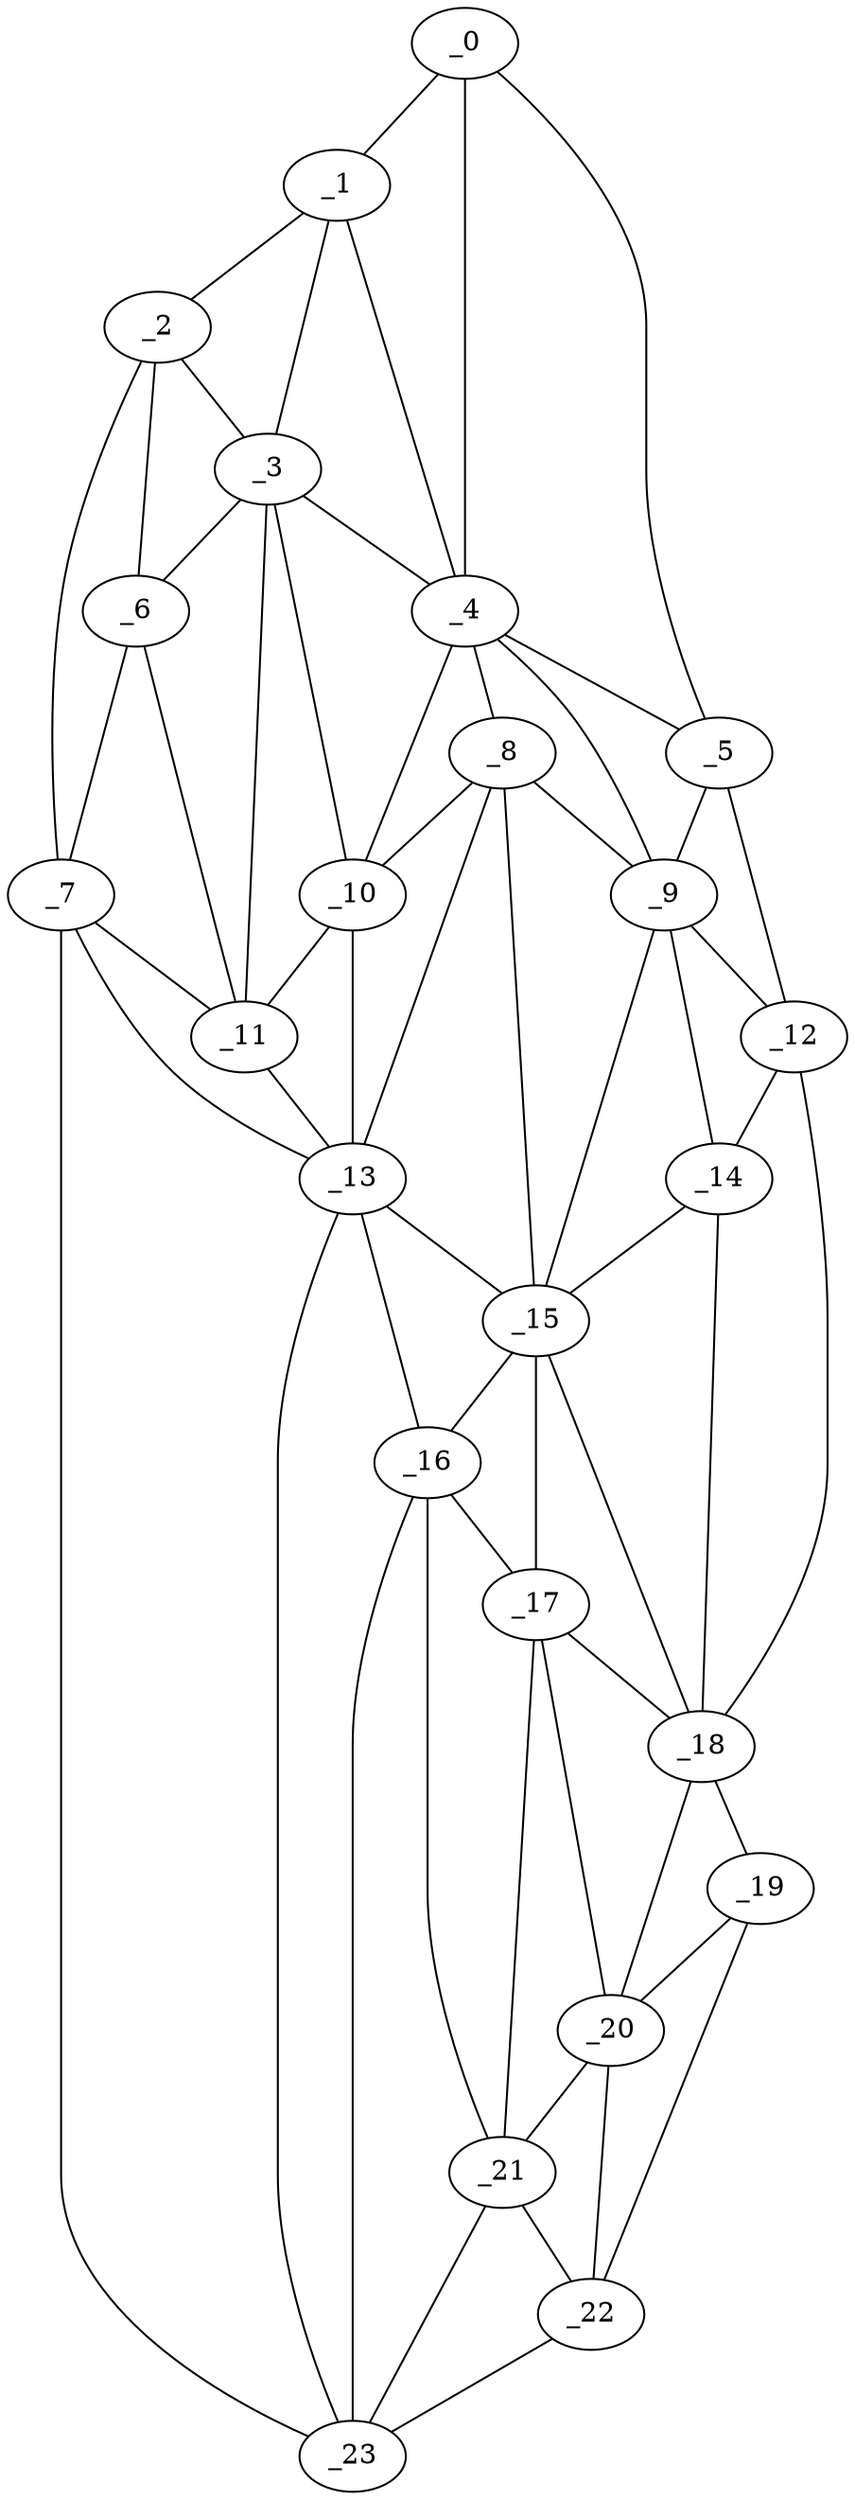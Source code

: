 graph "obj68__320.gxl" {
	_0	 [x=1,
		y=58];
	_1	 [x=1,
		y=65];
	_0 -- _1	 [valence=1];
	_4	 [x=14,
		y=54];
	_0 -- _4	 [valence=2];
	_5	 [x=17,
		y=37];
	_0 -- _5	 [valence=1];
	_2	 [x=3,
		y=87];
	_1 -- _2	 [valence=1];
	_3	 [x=6,
		y=80];
	_1 -- _3	 [valence=2];
	_1 -- _4	 [valence=1];
	_2 -- _3	 [valence=1];
	_6	 [x=28,
		y=89];
	_2 -- _6	 [valence=1];
	_7	 [x=28,
		y=97];
	_2 -- _7	 [valence=1];
	_3 -- _4	 [valence=2];
	_3 -- _6	 [valence=2];
	_10	 [x=33,
		y=69];
	_3 -- _10	 [valence=1];
	_11	 [x=33,
		y=83];
	_3 -- _11	 [valence=2];
	_4 -- _5	 [valence=2];
	_8	 [x=31,
		y=60];
	_4 -- _8	 [valence=2];
	_9	 [x=33,
		y=44];
	_4 -- _9	 [valence=2];
	_4 -- _10	 [valence=2];
	_5 -- _9	 [valence=2];
	_12	 [x=50,
		y=32];
	_5 -- _12	 [valence=1];
	_6 -- _7	 [valence=1];
	_6 -- _11	 [valence=2];
	_7 -- _11	 [valence=2];
	_13	 [x=50,
		y=77];
	_7 -- _13	 [valence=1];
	_23	 [x=126,
		y=64];
	_7 -- _23	 [valence=1];
	_8 -- _9	 [valence=1];
	_8 -- _10	 [valence=2];
	_8 -- _13	 [valence=2];
	_15	 [x=64,
		y=44];
	_8 -- _15	 [valence=2];
	_9 -- _12	 [valence=1];
	_14	 [x=56,
		y=34];
	_9 -- _14	 [valence=2];
	_9 -- _15	 [valence=2];
	_10 -- _11	 [valence=2];
	_10 -- _13	 [valence=2];
	_11 -- _13	 [valence=1];
	_12 -- _14	 [valence=2];
	_18	 [x=105,
		y=29];
	_12 -- _18	 [valence=1];
	_13 -- _15	 [valence=2];
	_16	 [x=87,
		y=61];
	_13 -- _16	 [valence=1];
	_13 -- _23	 [valence=2];
	_14 -- _15	 [valence=2];
	_14 -- _18	 [valence=2];
	_15 -- _16	 [valence=2];
	_17	 [x=88,
		y=57];
	_15 -- _17	 [valence=1];
	_15 -- _18	 [valence=2];
	_16 -- _17	 [valence=2];
	_21	 [x=119,
		y=51];
	_16 -- _21	 [valence=2];
	_16 -- _23	 [valence=2];
	_17 -- _18	 [valence=1];
	_20	 [x=116,
		y=43];
	_17 -- _20	 [valence=2];
	_17 -- _21	 [valence=1];
	_19	 [x=116,
		y=34];
	_18 -- _19	 [valence=1];
	_18 -- _20	 [valence=2];
	_19 -- _20	 [valence=2];
	_22	 [x=126,
		y=55];
	_19 -- _22	 [valence=1];
	_20 -- _21	 [valence=2];
	_20 -- _22	 [valence=1];
	_21 -- _22	 [valence=2];
	_21 -- _23	 [valence=2];
	_22 -- _23	 [valence=1];
}
